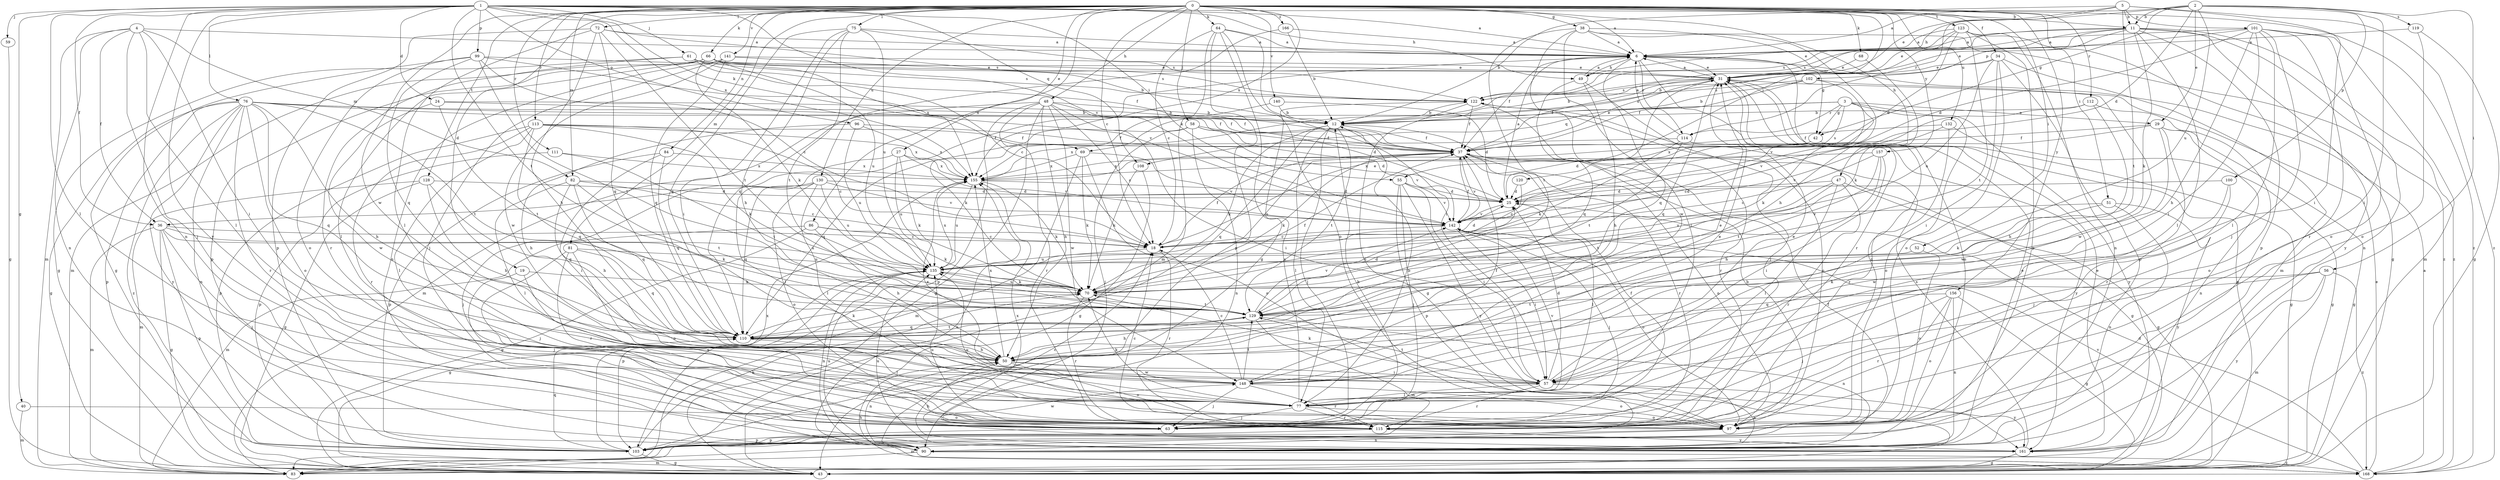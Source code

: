 strict digraph  {
0;
1;
2;
3;
4;
5;
6;
11;
12;
18;
19;
24;
25;
27;
29;
31;
34;
36;
37;
38;
40;
42;
43;
47;
48;
49;
50;
51;
52;
55;
56;
57;
58;
59;
61;
63;
64;
66;
68;
69;
70;
72;
75;
76;
77;
81;
82;
83;
84;
86;
90;
96;
97;
99;
100;
101;
102;
103;
108;
110;
111;
112;
113;
114;
115;
119;
120;
122;
123;
128;
129;
130;
132;
135;
140;
141;
142;
148;
155;
156;
157;
161;
166;
168;
0 -> 6  [label=a];
0 -> 18  [label=c];
0 -> 19  [label=d];
0 -> 27  [label=e];
0 -> 34  [label=f];
0 -> 38  [label=g];
0 -> 47  [label=h];
0 -> 48  [label=h];
0 -> 51  [label=i];
0 -> 52  [label=i];
0 -> 55  [label=i];
0 -> 58  [label=j];
0 -> 64  [label=k];
0 -> 66  [label=k];
0 -> 68  [label=k];
0 -> 72  [label=l];
0 -> 75  [label=l];
0 -> 81  [label=m];
0 -> 82  [label=m];
0 -> 84  [label=n];
0 -> 86  [label=n];
0 -> 111  [label=r];
0 -> 112  [label=r];
0 -> 113  [label=r];
0 -> 123  [label=t];
0 -> 128  [label=t];
0 -> 130  [label=u];
0 -> 132  [label=u];
0 -> 140  [label=v];
0 -> 141  [label=v];
0 -> 148  [label=w];
0 -> 155  [label=x];
0 -> 156  [label=y];
0 -> 157  [label=y];
0 -> 166  [label=z];
0 -> 168  [label=z];
1 -> 6  [label=a];
1 -> 11  [label=b];
1 -> 24  [label=d];
1 -> 36  [label=f];
1 -> 40  [label=g];
1 -> 49  [label=h];
1 -> 55  [label=i];
1 -> 59  [label=j];
1 -> 61  [label=j];
1 -> 69  [label=k];
1 -> 76  [label=l];
1 -> 77  [label=l];
1 -> 90  [label=n];
1 -> 96  [label=o];
1 -> 99  [label=p];
1 -> 108  [label=q];
1 -> 129  [label=t];
1 -> 142  [label=v];
1 -> 155  [label=x];
1 -> 161  [label=y];
2 -> 6  [label=a];
2 -> 11  [label=b];
2 -> 25  [label=d];
2 -> 29  [label=e];
2 -> 42  [label=g];
2 -> 49  [label=h];
2 -> 56  [label=i];
2 -> 57  [label=i];
2 -> 100  [label=p];
2 -> 119  [label=s];
2 -> 135  [label=u];
3 -> 29  [label=e];
3 -> 42  [label=g];
3 -> 69  [label=k];
3 -> 70  [label=k];
3 -> 97  [label=o];
3 -> 108  [label=q];
3 -> 114  [label=r];
3 -> 120  [label=s];
3 -> 161  [label=y];
4 -> 6  [label=a];
4 -> 36  [label=f];
4 -> 57  [label=i];
4 -> 63  [label=j];
4 -> 77  [label=l];
4 -> 82  [label=m];
4 -> 83  [label=m];
4 -> 90  [label=n];
5 -> 11  [label=b];
5 -> 12  [label=b];
5 -> 31  [label=e];
5 -> 57  [label=i];
5 -> 101  [label=p];
5 -> 114  [label=r];
5 -> 129  [label=t];
5 -> 168  [label=z];
6 -> 31  [label=e];
6 -> 36  [label=f];
6 -> 37  [label=f];
6 -> 42  [label=g];
6 -> 49  [label=h];
6 -> 90  [label=n];
6 -> 110  [label=q];
6 -> 114  [label=r];
6 -> 115  [label=r];
11 -> 6  [label=a];
11 -> 12  [label=b];
11 -> 31  [label=e];
11 -> 70  [label=k];
11 -> 77  [label=l];
11 -> 90  [label=n];
11 -> 102  [label=p];
11 -> 103  [label=p];
11 -> 122  [label=s];
11 -> 161  [label=y];
11 -> 168  [label=z];
12 -> 37  [label=f];
12 -> 63  [label=j];
12 -> 70  [label=k];
12 -> 77  [label=l];
12 -> 110  [label=q];
12 -> 129  [label=t];
18 -> 25  [label=d];
18 -> 31  [label=e];
18 -> 37  [label=f];
18 -> 115  [label=r];
18 -> 135  [label=u];
19 -> 63  [label=j];
19 -> 70  [label=k];
19 -> 97  [label=o];
24 -> 12  [label=b];
24 -> 37  [label=f];
24 -> 129  [label=t];
24 -> 148  [label=w];
25 -> 6  [label=a];
25 -> 77  [label=l];
25 -> 142  [label=v];
27 -> 70  [label=k];
27 -> 77  [label=l];
27 -> 135  [label=u];
27 -> 142  [label=v];
27 -> 155  [label=x];
29 -> 37  [label=f];
29 -> 43  [label=g];
29 -> 90  [label=n];
29 -> 115  [label=r];
29 -> 142  [label=v];
29 -> 148  [label=w];
31 -> 6  [label=a];
31 -> 12  [label=b];
31 -> 37  [label=f];
31 -> 43  [label=g];
31 -> 97  [label=o];
31 -> 110  [label=q];
31 -> 122  [label=s];
34 -> 12  [label=b];
34 -> 31  [label=e];
34 -> 57  [label=i];
34 -> 83  [label=m];
34 -> 97  [label=o];
34 -> 103  [label=p];
34 -> 135  [label=u];
36 -> 18  [label=c];
36 -> 43  [label=g];
36 -> 63  [label=j];
36 -> 70  [label=k];
36 -> 83  [label=m];
36 -> 103  [label=p];
36 -> 135  [label=u];
37 -> 31  [label=e];
37 -> 43  [label=g];
37 -> 70  [label=k];
37 -> 97  [label=o];
37 -> 115  [label=r];
37 -> 135  [label=u];
37 -> 142  [label=v];
37 -> 155  [label=x];
38 -> 6  [label=a];
38 -> 31  [label=e];
38 -> 50  [label=h];
38 -> 77  [label=l];
38 -> 129  [label=t];
38 -> 148  [label=w];
38 -> 168  [label=z];
40 -> 83  [label=m];
40 -> 97  [label=o];
42 -> 25  [label=d];
42 -> 43  [label=g];
42 -> 155  [label=x];
47 -> 25  [label=d];
47 -> 43  [label=g];
47 -> 77  [label=l];
47 -> 115  [label=r];
47 -> 129  [label=t];
47 -> 135  [label=u];
48 -> 12  [label=b];
48 -> 18  [label=c];
48 -> 37  [label=f];
48 -> 43  [label=g];
48 -> 50  [label=h];
48 -> 57  [label=i];
48 -> 83  [label=m];
48 -> 103  [label=p];
48 -> 115  [label=r];
48 -> 148  [label=w];
49 -> 6  [label=a];
49 -> 50  [label=h];
49 -> 63  [label=j];
49 -> 110  [label=q];
50 -> 31  [label=e];
50 -> 57  [label=i];
50 -> 90  [label=n];
50 -> 97  [label=o];
50 -> 148  [label=w];
50 -> 155  [label=x];
51 -> 70  [label=k];
51 -> 90  [label=n];
51 -> 142  [label=v];
51 -> 161  [label=y];
52 -> 97  [label=o];
52 -> 135  [label=u];
55 -> 25  [label=d];
55 -> 57  [label=i];
55 -> 63  [label=j];
55 -> 103  [label=p];
55 -> 142  [label=v];
55 -> 161  [label=y];
56 -> 70  [label=k];
56 -> 83  [label=m];
56 -> 110  [label=q];
56 -> 161  [label=y];
56 -> 168  [label=z];
57 -> 25  [label=d];
57 -> 31  [label=e];
57 -> 70  [label=k];
57 -> 77  [label=l];
57 -> 90  [label=n];
57 -> 115  [label=r];
57 -> 129  [label=t];
57 -> 161  [label=y];
58 -> 25  [label=d];
58 -> 37  [label=f];
58 -> 63  [label=j];
58 -> 90  [label=n];
58 -> 110  [label=q];
58 -> 142  [label=v];
59 -> 43  [label=g];
61 -> 18  [label=c];
61 -> 31  [label=e];
61 -> 37  [label=f];
61 -> 43  [label=g];
61 -> 115  [label=r];
61 -> 122  [label=s];
63 -> 12  [label=b];
63 -> 37  [label=f];
63 -> 103  [label=p];
63 -> 148  [label=w];
64 -> 6  [label=a];
64 -> 18  [label=c];
64 -> 43  [label=g];
64 -> 57  [label=i];
64 -> 83  [label=m];
64 -> 97  [label=o];
64 -> 103  [label=p];
66 -> 12  [label=b];
66 -> 31  [label=e];
66 -> 70  [label=k];
66 -> 77  [label=l];
66 -> 83  [label=m];
66 -> 103  [label=p];
66 -> 135  [label=u];
66 -> 155  [label=x];
68 -> 31  [label=e];
68 -> 70  [label=k];
69 -> 70  [label=k];
69 -> 83  [label=m];
69 -> 97  [label=o];
69 -> 142  [label=v];
69 -> 155  [label=x];
70 -> 37  [label=f];
70 -> 115  [label=r];
70 -> 129  [label=t];
70 -> 135  [label=u];
72 -> 6  [label=a];
72 -> 50  [label=h];
72 -> 77  [label=l];
72 -> 103  [label=p];
72 -> 110  [label=q];
72 -> 122  [label=s];
72 -> 129  [label=t];
75 -> 6  [label=a];
75 -> 50  [label=h];
75 -> 57  [label=i];
75 -> 110  [label=q];
75 -> 122  [label=s];
75 -> 129  [label=t];
75 -> 135  [label=u];
76 -> 12  [label=b];
76 -> 25  [label=d];
76 -> 37  [label=f];
76 -> 43  [label=g];
76 -> 50  [label=h];
76 -> 90  [label=n];
76 -> 97  [label=o];
76 -> 103  [label=p];
76 -> 110  [label=q];
76 -> 115  [label=r];
76 -> 129  [label=t];
76 -> 161  [label=y];
76 -> 168  [label=z];
77 -> 12  [label=b];
77 -> 63  [label=j];
77 -> 70  [label=k];
77 -> 97  [label=o];
77 -> 115  [label=r];
77 -> 122  [label=s];
77 -> 142  [label=v];
81 -> 63  [label=j];
81 -> 97  [label=o];
81 -> 110  [label=q];
81 -> 115  [label=r];
81 -> 135  [label=u];
82 -> 18  [label=c];
82 -> 25  [label=d];
82 -> 50  [label=h];
82 -> 77  [label=l];
82 -> 110  [label=q];
82 -> 129  [label=t];
84 -> 57  [label=i];
84 -> 103  [label=p];
84 -> 110  [label=q];
84 -> 155  [label=x];
86 -> 18  [label=c];
86 -> 43  [label=g];
86 -> 50  [label=h];
86 -> 70  [label=k];
86 -> 83  [label=m];
90 -> 18  [label=c];
90 -> 31  [label=e];
90 -> 83  [label=m];
90 -> 135  [label=u];
90 -> 168  [label=z];
96 -> 37  [label=f];
96 -> 50  [label=h];
96 -> 135  [label=u];
96 -> 155  [label=x];
97 -> 12  [label=b];
97 -> 83  [label=m];
97 -> 90  [label=n];
97 -> 135  [label=u];
99 -> 18  [label=c];
99 -> 31  [label=e];
99 -> 43  [label=g];
99 -> 97  [label=o];
99 -> 110  [label=q];
99 -> 129  [label=t];
99 -> 142  [label=v];
100 -> 25  [label=d];
100 -> 63  [label=j];
100 -> 148  [label=w];
101 -> 6  [label=a];
101 -> 25  [label=d];
101 -> 50  [label=h];
101 -> 57  [label=i];
101 -> 63  [label=j];
101 -> 77  [label=l];
101 -> 83  [label=m];
101 -> 97  [label=o];
101 -> 115  [label=r];
101 -> 122  [label=s];
102 -> 12  [label=b];
102 -> 37  [label=f];
102 -> 122  [label=s];
102 -> 142  [label=v];
102 -> 148  [label=w];
103 -> 37  [label=f];
103 -> 43  [label=g];
103 -> 70  [label=k];
103 -> 110  [label=q];
103 -> 155  [label=x];
108 -> 43  [label=g];
108 -> 70  [label=k];
110 -> 50  [label=h];
110 -> 70  [label=k];
110 -> 77  [label=l];
110 -> 129  [label=t];
111 -> 103  [label=p];
111 -> 129  [label=t];
111 -> 155  [label=x];
112 -> 12  [label=b];
112 -> 50  [label=h];
112 -> 97  [label=o];
112 -> 142  [label=v];
113 -> 18  [label=c];
113 -> 37  [label=f];
113 -> 70  [label=k];
113 -> 77  [label=l];
113 -> 103  [label=p];
113 -> 110  [label=q];
113 -> 115  [label=r];
113 -> 155  [label=x];
114 -> 6  [label=a];
114 -> 70  [label=k];
114 -> 129  [label=t];
114 -> 155  [label=x];
114 -> 161  [label=y];
115 -> 18  [label=c];
115 -> 103  [label=p];
115 -> 135  [label=u];
115 -> 161  [label=y];
119 -> 6  [label=a];
119 -> 43  [label=g];
119 -> 97  [label=o];
120 -> 18  [label=c];
120 -> 25  [label=d];
122 -> 12  [label=b];
122 -> 37  [label=f];
122 -> 43  [label=g];
122 -> 97  [label=o];
122 -> 115  [label=r];
123 -> 6  [label=a];
123 -> 25  [label=d];
123 -> 31  [label=e];
123 -> 43  [label=g];
123 -> 90  [label=n];
123 -> 103  [label=p];
123 -> 129  [label=t];
123 -> 155  [label=x];
128 -> 25  [label=d];
128 -> 43  [label=g];
128 -> 50  [label=h];
128 -> 83  [label=m];
128 -> 110  [label=q];
129 -> 25  [label=d];
129 -> 50  [label=h];
129 -> 83  [label=m];
129 -> 90  [label=n];
129 -> 110  [label=q];
129 -> 142  [label=v];
130 -> 25  [label=d];
130 -> 63  [label=j];
130 -> 77  [label=l];
130 -> 97  [label=o];
130 -> 110  [label=q];
130 -> 135  [label=u];
130 -> 142  [label=v];
132 -> 18  [label=c];
132 -> 37  [label=f];
132 -> 43  [label=g];
132 -> 115  [label=r];
135 -> 43  [label=g];
135 -> 70  [label=k];
135 -> 90  [label=n];
135 -> 103  [label=p];
135 -> 155  [label=x];
140 -> 12  [label=b];
140 -> 25  [label=d];
140 -> 70  [label=k];
141 -> 31  [label=e];
141 -> 63  [label=j];
141 -> 90  [label=n];
141 -> 110  [label=q];
141 -> 122  [label=s];
141 -> 148  [label=w];
142 -> 18  [label=c];
142 -> 37  [label=f];
142 -> 57  [label=i];
142 -> 63  [label=j];
142 -> 97  [label=o];
148 -> 18  [label=c];
148 -> 31  [label=e];
148 -> 37  [label=f];
148 -> 63  [label=j];
148 -> 97  [label=o];
148 -> 115  [label=r];
148 -> 129  [label=t];
148 -> 155  [label=x];
155 -> 25  [label=d];
155 -> 70  [label=k];
155 -> 135  [label=u];
156 -> 43  [label=g];
156 -> 63  [label=j];
156 -> 90  [label=n];
156 -> 97  [label=o];
156 -> 115  [label=r];
156 -> 129  [label=t];
157 -> 18  [label=c];
157 -> 50  [label=h];
157 -> 57  [label=i];
157 -> 129  [label=t];
157 -> 155  [label=x];
161 -> 31  [label=e];
161 -> 43  [label=g];
161 -> 50  [label=h];
161 -> 122  [label=s];
161 -> 135  [label=u];
161 -> 155  [label=x];
166 -> 6  [label=a];
166 -> 12  [label=b];
166 -> 110  [label=q];
168 -> 6  [label=a];
168 -> 25  [label=d];
168 -> 31  [label=e];
168 -> 50  [label=h];
168 -> 142  [label=v];
168 -> 155  [label=x];
}
